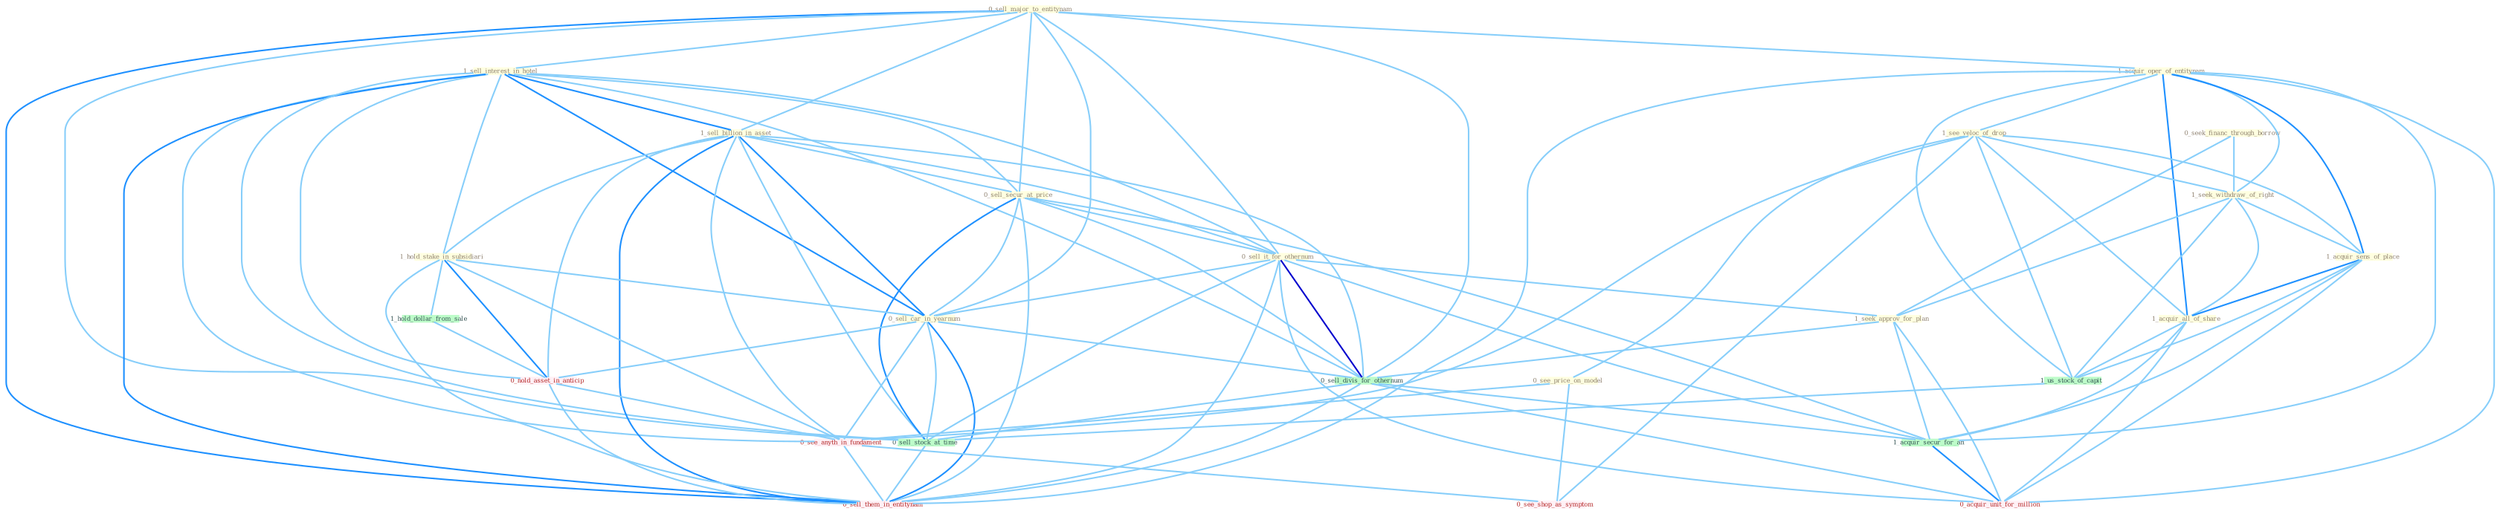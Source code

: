 Graph G{ 
    node
    [shape=polygon,style=filled,width=.5,height=.06,color="#BDFCC9",fixedsize=true,fontsize=4,
    fontcolor="#2f4f4f"];
    {node
    [color="#ffffe0", fontcolor="#8b7d6b"] "0_seek_financ_through_borrow " "0_sell_major_to_entitynam " "1_sell_interest_in_hotel " "1_acquir_oper_of_entitynam " "1_sell_billion_in_asset " "0_sell_secur_at_price " "1_see_veloc_of_drop " "1_seek_withdraw_of_right " "1_acquir_sens_of_place " "0_sell_it_for_othernum " "1_hold_stake_in_subsidiari " "0_sell_car_in_yearnum " "0_see_price_on_model " "1_acquir_all_of_share " "1_seek_approv_for_plan "}
{node [color="#fff0f5", fontcolor="#b22222"] "0_hold_asset_in_anticip " "0_see_anyth_in_fundament " "0_acquir_unit_for_million " "0_see_shop_as_symptom " "0_sell_them_in_entitynam "}
edge [color="#B0E2FF"];

	"0_seek_financ_through_borrow " -- "1_seek_withdraw_of_right " [w="1", color="#87cefa" ];
	"0_seek_financ_through_borrow " -- "1_seek_approv_for_plan " [w="1", color="#87cefa" ];
	"0_sell_major_to_entitynam " -- "1_sell_interest_in_hotel " [w="1", color="#87cefa" ];
	"0_sell_major_to_entitynam " -- "1_acquir_oper_of_entitynam " [w="1", color="#87cefa" ];
	"0_sell_major_to_entitynam " -- "1_sell_billion_in_asset " [w="1", color="#87cefa" ];
	"0_sell_major_to_entitynam " -- "0_sell_secur_at_price " [w="1", color="#87cefa" ];
	"0_sell_major_to_entitynam " -- "0_sell_it_for_othernum " [w="1", color="#87cefa" ];
	"0_sell_major_to_entitynam " -- "0_sell_car_in_yearnum " [w="1", color="#87cefa" ];
	"0_sell_major_to_entitynam " -- "0_sell_divis_for_othernum " [w="1", color="#87cefa" ];
	"0_sell_major_to_entitynam " -- "0_sell_stock_at_time " [w="1", color="#87cefa" ];
	"0_sell_major_to_entitynam " -- "0_sell_them_in_entitynam " [w="2", color="#1e90ff" , len=0.8];
	"1_sell_interest_in_hotel " -- "1_sell_billion_in_asset " [w="2", color="#1e90ff" , len=0.8];
	"1_sell_interest_in_hotel " -- "0_sell_secur_at_price " [w="1", color="#87cefa" ];
	"1_sell_interest_in_hotel " -- "0_sell_it_for_othernum " [w="1", color="#87cefa" ];
	"1_sell_interest_in_hotel " -- "1_hold_stake_in_subsidiari " [w="1", color="#87cefa" ];
	"1_sell_interest_in_hotel " -- "0_sell_car_in_yearnum " [w="2", color="#1e90ff" , len=0.8];
	"1_sell_interest_in_hotel " -- "0_sell_divis_for_othernum " [w="1", color="#87cefa" ];
	"1_sell_interest_in_hotel " -- "0_hold_asset_in_anticip " [w="1", color="#87cefa" ];
	"1_sell_interest_in_hotel " -- "0_sell_stock_at_time " [w="1", color="#87cefa" ];
	"1_sell_interest_in_hotel " -- "0_see_anyth_in_fundament " [w="1", color="#87cefa" ];
	"1_sell_interest_in_hotel " -- "0_sell_them_in_entitynam " [w="2", color="#1e90ff" , len=0.8];
	"1_acquir_oper_of_entitynam " -- "1_see_veloc_of_drop " [w="1", color="#87cefa" ];
	"1_acquir_oper_of_entitynam " -- "1_seek_withdraw_of_right " [w="1", color="#87cefa" ];
	"1_acquir_oper_of_entitynam " -- "1_acquir_sens_of_place " [w="2", color="#1e90ff" , len=0.8];
	"1_acquir_oper_of_entitynam " -- "1_acquir_all_of_share " [w="2", color="#1e90ff" , len=0.8];
	"1_acquir_oper_of_entitynam " -- "1_acquir_secur_for_an " [w="1", color="#87cefa" ];
	"1_acquir_oper_of_entitynam " -- "1_us_stock_of_capit " [w="1", color="#87cefa" ];
	"1_acquir_oper_of_entitynam " -- "0_acquir_unit_for_million " [w="1", color="#87cefa" ];
	"1_acquir_oper_of_entitynam " -- "0_sell_them_in_entitynam " [w="1", color="#87cefa" ];
	"1_sell_billion_in_asset " -- "0_sell_secur_at_price " [w="1", color="#87cefa" ];
	"1_sell_billion_in_asset " -- "0_sell_it_for_othernum " [w="1", color="#87cefa" ];
	"1_sell_billion_in_asset " -- "1_hold_stake_in_subsidiari " [w="1", color="#87cefa" ];
	"1_sell_billion_in_asset " -- "0_sell_car_in_yearnum " [w="2", color="#1e90ff" , len=0.8];
	"1_sell_billion_in_asset " -- "0_sell_divis_for_othernum " [w="1", color="#87cefa" ];
	"1_sell_billion_in_asset " -- "0_hold_asset_in_anticip " [w="1", color="#87cefa" ];
	"1_sell_billion_in_asset " -- "0_sell_stock_at_time " [w="1", color="#87cefa" ];
	"1_sell_billion_in_asset " -- "0_see_anyth_in_fundament " [w="1", color="#87cefa" ];
	"1_sell_billion_in_asset " -- "0_sell_them_in_entitynam " [w="2", color="#1e90ff" , len=0.8];
	"0_sell_secur_at_price " -- "0_sell_it_for_othernum " [w="1", color="#87cefa" ];
	"0_sell_secur_at_price " -- "0_sell_car_in_yearnum " [w="1", color="#87cefa" ];
	"0_sell_secur_at_price " -- "0_sell_divis_for_othernum " [w="1", color="#87cefa" ];
	"0_sell_secur_at_price " -- "1_acquir_secur_for_an " [w="1", color="#87cefa" ];
	"0_sell_secur_at_price " -- "0_sell_stock_at_time " [w="2", color="#1e90ff" , len=0.8];
	"0_sell_secur_at_price " -- "0_sell_them_in_entitynam " [w="1", color="#87cefa" ];
	"1_see_veloc_of_drop " -- "1_seek_withdraw_of_right " [w="1", color="#87cefa" ];
	"1_see_veloc_of_drop " -- "1_acquir_sens_of_place " [w="1", color="#87cefa" ];
	"1_see_veloc_of_drop " -- "0_see_price_on_model " [w="1", color="#87cefa" ];
	"1_see_veloc_of_drop " -- "1_acquir_all_of_share " [w="1", color="#87cefa" ];
	"1_see_veloc_of_drop " -- "1_us_stock_of_capit " [w="1", color="#87cefa" ];
	"1_see_veloc_of_drop " -- "0_see_anyth_in_fundament " [w="1", color="#87cefa" ];
	"1_see_veloc_of_drop " -- "0_see_shop_as_symptom " [w="1", color="#87cefa" ];
	"1_seek_withdraw_of_right " -- "1_acquir_sens_of_place " [w="1", color="#87cefa" ];
	"1_seek_withdraw_of_right " -- "1_acquir_all_of_share " [w="1", color="#87cefa" ];
	"1_seek_withdraw_of_right " -- "1_seek_approv_for_plan " [w="1", color="#87cefa" ];
	"1_seek_withdraw_of_right " -- "1_us_stock_of_capit " [w="1", color="#87cefa" ];
	"1_acquir_sens_of_place " -- "1_acquir_all_of_share " [w="2", color="#1e90ff" , len=0.8];
	"1_acquir_sens_of_place " -- "1_acquir_secur_for_an " [w="1", color="#87cefa" ];
	"1_acquir_sens_of_place " -- "1_us_stock_of_capit " [w="1", color="#87cefa" ];
	"1_acquir_sens_of_place " -- "0_acquir_unit_for_million " [w="1", color="#87cefa" ];
	"0_sell_it_for_othernum " -- "0_sell_car_in_yearnum " [w="1", color="#87cefa" ];
	"0_sell_it_for_othernum " -- "1_seek_approv_for_plan " [w="1", color="#87cefa" ];
	"0_sell_it_for_othernum " -- "0_sell_divis_for_othernum " [w="3", color="#0000cd" , len=0.6];
	"0_sell_it_for_othernum " -- "1_acquir_secur_for_an " [w="1", color="#87cefa" ];
	"0_sell_it_for_othernum " -- "0_sell_stock_at_time " [w="1", color="#87cefa" ];
	"0_sell_it_for_othernum " -- "0_acquir_unit_for_million " [w="1", color="#87cefa" ];
	"0_sell_it_for_othernum " -- "0_sell_them_in_entitynam " [w="1", color="#87cefa" ];
	"1_hold_stake_in_subsidiari " -- "0_sell_car_in_yearnum " [w="1", color="#87cefa" ];
	"1_hold_stake_in_subsidiari " -- "1_hold_dollar_from_sale " [w="1", color="#87cefa" ];
	"1_hold_stake_in_subsidiari " -- "0_hold_asset_in_anticip " [w="2", color="#1e90ff" , len=0.8];
	"1_hold_stake_in_subsidiari " -- "0_see_anyth_in_fundament " [w="1", color="#87cefa" ];
	"1_hold_stake_in_subsidiari " -- "0_sell_them_in_entitynam " [w="1", color="#87cefa" ];
	"0_sell_car_in_yearnum " -- "0_sell_divis_for_othernum " [w="1", color="#87cefa" ];
	"0_sell_car_in_yearnum " -- "0_hold_asset_in_anticip " [w="1", color="#87cefa" ];
	"0_sell_car_in_yearnum " -- "0_sell_stock_at_time " [w="1", color="#87cefa" ];
	"0_sell_car_in_yearnum " -- "0_see_anyth_in_fundament " [w="1", color="#87cefa" ];
	"0_sell_car_in_yearnum " -- "0_sell_them_in_entitynam " [w="2", color="#1e90ff" , len=0.8];
	"0_see_price_on_model " -- "0_see_anyth_in_fundament " [w="1", color="#87cefa" ];
	"0_see_price_on_model " -- "0_see_shop_as_symptom " [w="1", color="#87cefa" ];
	"1_acquir_all_of_share " -- "1_acquir_secur_for_an " [w="1", color="#87cefa" ];
	"1_acquir_all_of_share " -- "1_us_stock_of_capit " [w="1", color="#87cefa" ];
	"1_acquir_all_of_share " -- "0_acquir_unit_for_million " [w="1", color="#87cefa" ];
	"1_seek_approv_for_plan " -- "0_sell_divis_for_othernum " [w="1", color="#87cefa" ];
	"1_seek_approv_for_plan " -- "1_acquir_secur_for_an " [w="1", color="#87cefa" ];
	"1_seek_approv_for_plan " -- "0_acquir_unit_for_million " [w="1", color="#87cefa" ];
	"0_sell_divis_for_othernum " -- "1_acquir_secur_for_an " [w="1", color="#87cefa" ];
	"0_sell_divis_for_othernum " -- "0_sell_stock_at_time " [w="1", color="#87cefa" ];
	"0_sell_divis_for_othernum " -- "0_acquir_unit_for_million " [w="1", color="#87cefa" ];
	"0_sell_divis_for_othernum " -- "0_sell_them_in_entitynam " [w="1", color="#87cefa" ];
	"1_acquir_secur_for_an " -- "0_acquir_unit_for_million " [w="2", color="#1e90ff" , len=0.8];
	"1_us_stock_of_capit " -- "0_sell_stock_at_time " [w="1", color="#87cefa" ];
	"1_hold_dollar_from_sale " -- "0_hold_asset_in_anticip " [w="1", color="#87cefa" ];
	"0_hold_asset_in_anticip " -- "0_see_anyth_in_fundament " [w="1", color="#87cefa" ];
	"0_hold_asset_in_anticip " -- "0_sell_them_in_entitynam " [w="1", color="#87cefa" ];
	"0_sell_stock_at_time " -- "0_sell_them_in_entitynam " [w="1", color="#87cefa" ];
	"0_see_anyth_in_fundament " -- "0_see_shop_as_symptom " [w="1", color="#87cefa" ];
	"0_see_anyth_in_fundament " -- "0_sell_them_in_entitynam " [w="1", color="#87cefa" ];
}